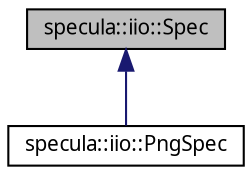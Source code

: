 digraph "specula::iio::Spec"
{
 // LATEX_PDF_SIZE
  bgcolor="transparent";
  edge [fontname="Iosevka",fontsize="10",labelfontname="Iosevka",labelfontsize="10"];
  node [fontname="Iosevka",fontsize="10",shape=record];
  Node1 [label="specula::iio::Spec",height=0.2,width=0.4,color="black", fillcolor="grey75", style="filled", fontcolor="black",tooltip="Defines the general setting for the image format."];
  Node1 -> Node2 [dir="back",color="midnightblue",fontsize="10",style="solid",fontname="Iosevka"];
  Node2 [label="specula::iio::PngSpec",height=0.2,width=0.4,color="black",URL="$structspecula_1_1iio_1_1PngSpec.html",tooltip="Defines the setting for the PNG image format."];
}
